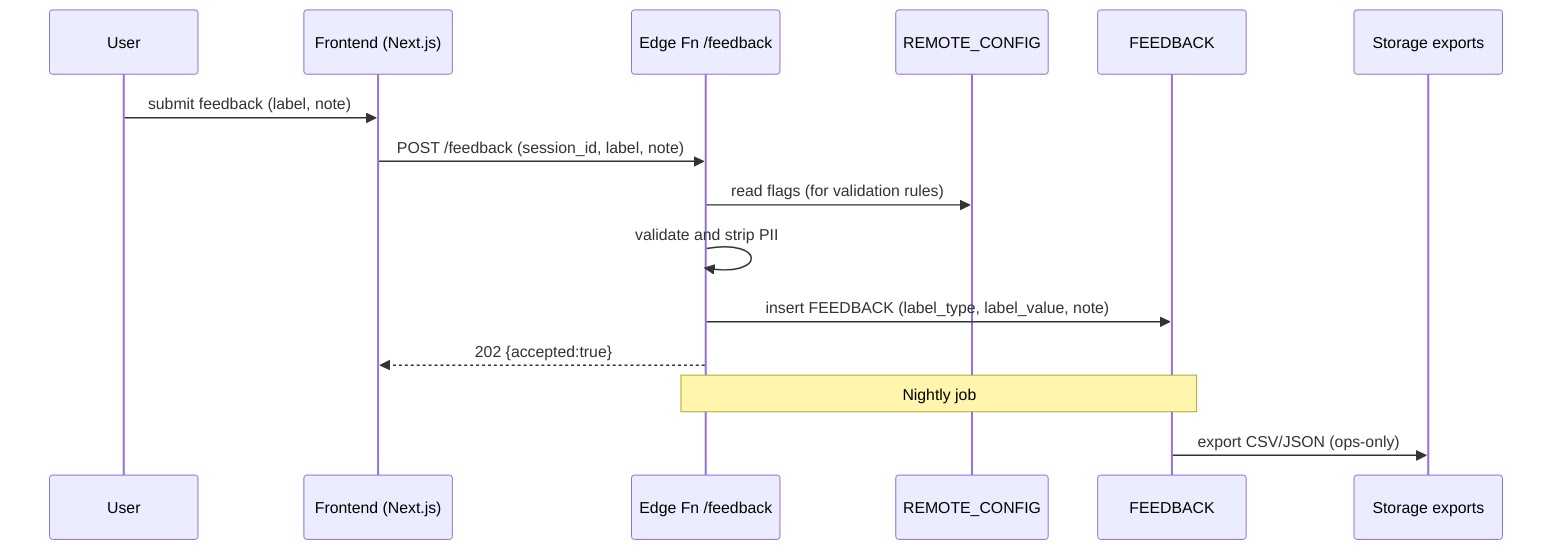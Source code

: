 sequenceDiagram
  participant User
  participant FE as Frontend (Next.js)
  participant EDGE as Edge Fn /feedback
  participant CFG as REMOTE_CONFIG
  participant DB as FEEDBACK
  participant EXP as Storage exports

  User->>FE: submit feedback (label, note)
  FE->>EDGE: POST /feedback (session_id, label, note)
  EDGE->>CFG: read flags (for validation rules)
  EDGE->>EDGE: validate and strip PII
  EDGE->>DB: insert FEEDBACK (label_type, label_value, note)
  EDGE-->>FE: 202 {accepted:true}

  Note over EDGE,DB: Nightly job
  DB->>EXP: export CSV/JSON (ops-only)